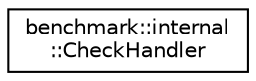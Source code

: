 digraph "Graphical Class Hierarchy"
{
 // LATEX_PDF_SIZE
  edge [fontname="Helvetica",fontsize="10",labelfontname="Helvetica",labelfontsize="10"];
  node [fontname="Helvetica",fontsize="10",shape=record];
  rankdir="LR";
  Node0 [label="benchmark::internal\l::CheckHandler",height=0.2,width=0.4,color="black", fillcolor="white", style="filled",URL="$classbenchmark_1_1internal_1_1CheckHandler.html",tooltip=" "];
}
